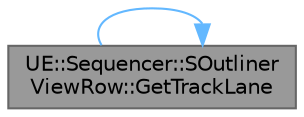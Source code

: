 digraph "UE::Sequencer::SOutlinerViewRow::GetTrackLane"
{
 // INTERACTIVE_SVG=YES
 // LATEX_PDF_SIZE
  bgcolor="transparent";
  edge [fontname=Helvetica,fontsize=10,labelfontname=Helvetica,labelfontsize=10];
  node [fontname=Helvetica,fontsize=10,shape=box,height=0.2,width=0.4];
  rankdir="LR";
  Node1 [id="Node000001",label="UE::Sequencer::SOutliner\lViewRow::GetTrackLane",height=0.2,width=0.4,color="gray40", fillcolor="grey60", style="filled", fontcolor="black",tooltip="Gets the track lane we relate to."];
  Node1 -> Node1 [id="edge1_Node000001_Node000001",color="steelblue1",style="solid",tooltip=" "];
}

